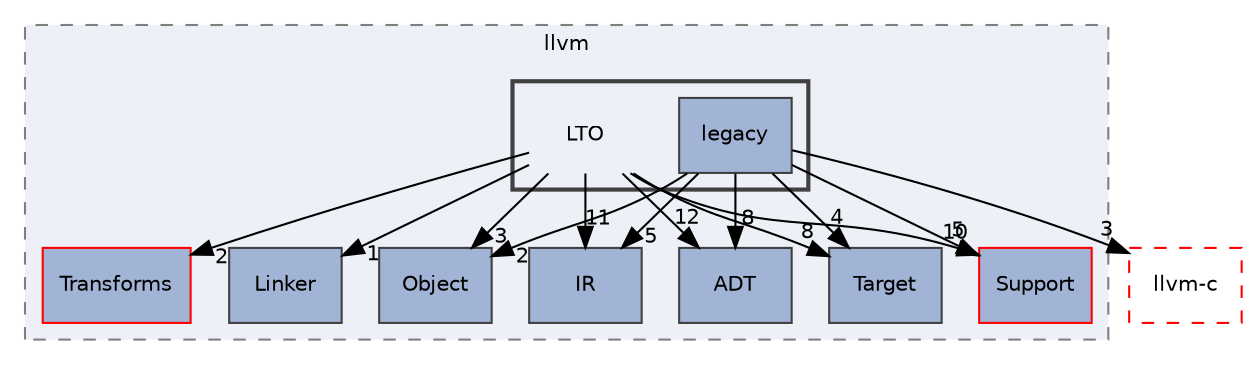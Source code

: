 digraph "include/llvm/LTO"
{
 // LATEX_PDF_SIZE
  bgcolor="transparent";
  edge [fontname="Helvetica",fontsize="10",labelfontname="Helvetica",labelfontsize="10"];
  node [fontname="Helvetica",fontsize="10",shape="box"];
  compound=true
  subgraph clusterdir_dcde91663b8816e1e2311938ccd8f690 {
    graph [ bgcolor="#edf0f7", pencolor="grey50", style="filled,dashed,", label="llvm", fontname="Helvetica", fontsize="10", URL="dir_dcde91663b8816e1e2311938ccd8f690.html"]
  dir_076470912d841fe7e158a4642e2b685c [label="Linker", style="filled,", fillcolor="#a2b4d6", color="grey25", URL="dir_076470912d841fe7e158a4642e2b685c.html"];
  dir_32453792af2ba70c54e3ccae3a790d1b [label="ADT", style="filled,", fillcolor="#a2b4d6", color="grey25", URL="dir_32453792af2ba70c54e3ccae3a790d1b.html"];
  dir_5625ec55672b6ae9c183a884d9f7b761 [label="Transforms", style="filled,", fillcolor="#a2b4d6", color="red", URL="dir_5625ec55672b6ae9c183a884d9f7b761.html"];
  dir_93bbf26a6ebee48bd39196855fde3e19 [label="Target", style="filled,", fillcolor="#a2b4d6", color="grey25", URL="dir_93bbf26a6ebee48bd39196855fde3e19.html"];
  dir_ae1e398ac700924fa434b51c248a5531 [label="Support", style="filled,", fillcolor="#a2b4d6", color="red", URL="dir_ae1e398ac700924fa434b51c248a5531.html"];
  dir_b21276aa901501839874154d4047f901 [label="Object", style="filled,", fillcolor="#a2b4d6", color="grey25", URL="dir_b21276aa901501839874154d4047f901.html"];
  dir_c3e93f23a4a31c717998b98ce143b7c0 [label="IR", style="filled,", fillcolor="#a2b4d6", color="grey25", URL="dir_c3e93f23a4a31c717998b98ce143b7c0.html"];
  subgraph clusterdir_cc522023cc5493cf2b50d74d7c9ccff5 {
    graph [ bgcolor="#edf0f7", pencolor="grey25", style="filled,bold,", label="", fontname="Helvetica", fontsize="10", URL="dir_cc522023cc5493cf2b50d74d7c9ccff5.html"]
    dir_cc522023cc5493cf2b50d74d7c9ccff5 [shape=plaintext, label="LTO"];
  dir_0205f525a855998e8e5978b4c280f48e [label="legacy", style="filled,", fillcolor="#a2b4d6", color="grey25", URL="dir_0205f525a855998e8e5978b4c280f48e.html"];
  }
  }
  dir_db1e4f1ef1b4536ff54becd23c94e664 [label="llvm-c", style="dashed,", fillcolor="#edf0f7", color="red", URL="dir_db1e4f1ef1b4536ff54becd23c94e664.html"];
  dir_cc522023cc5493cf2b50d74d7c9ccff5->dir_076470912d841fe7e158a4642e2b685c [headlabel="1", labeldistance=1.5 headhref="dir_000110_000102.html"];
  dir_cc522023cc5493cf2b50d74d7c9ccff5->dir_32453792af2ba70c54e3ccae3a790d1b [headlabel="12", labeldistance=1.5 headhref="dir_000110_000001.html"];
  dir_cc522023cc5493cf2b50d74d7c9ccff5->dir_5625ec55672b6ae9c183a884d9f7b761 [headlabel="2", labeldistance=1.5 headhref="dir_000110_000220.html"];
  dir_cc522023cc5493cf2b50d74d7c9ccff5->dir_93bbf26a6ebee48bd39196855fde3e19 [headlabel="8", labeldistance=1.5 headhref="dir_000110_000192.html"];
  dir_cc522023cc5493cf2b50d74d7c9ccff5->dir_ae1e398ac700924fa434b51c248a5531 [headlabel="10", labeldistance=1.5 headhref="dir_000110_000182.html"];
  dir_cc522023cc5493cf2b50d74d7c9ccff5->dir_b21276aa901501839874154d4047f901 [headlabel="3", labeldistance=1.5 headhref="dir_000110_000151.html"];
  dir_cc522023cc5493cf2b50d74d7c9ccff5->dir_c3e93f23a4a31c717998b98ce143b7c0 [headlabel="11", labeldistance=1.5 headhref="dir_000110_000091.html"];
  dir_0205f525a855998e8e5978b4c280f48e->dir_32453792af2ba70c54e3ccae3a790d1b [headlabel="8", labeldistance=1.5 headhref="dir_000098_000001.html"];
  dir_0205f525a855998e8e5978b4c280f48e->dir_93bbf26a6ebee48bd39196855fde3e19 [headlabel="4", labeldistance=1.5 headhref="dir_000098_000192.html"];
  dir_0205f525a855998e8e5978b4c280f48e->dir_ae1e398ac700924fa434b51c248a5531 [headlabel="5", labeldistance=1.5 headhref="dir_000098_000182.html"];
  dir_0205f525a855998e8e5978b4c280f48e->dir_b21276aa901501839874154d4047f901 [headlabel="2", labeldistance=1.5 headhref="dir_000098_000151.html"];
  dir_0205f525a855998e8e5978b4c280f48e->dir_c3e93f23a4a31c717998b98ce143b7c0 [headlabel="5", labeldistance=1.5 headhref="dir_000098_000091.html"];
  dir_0205f525a855998e8e5978b4c280f48e->dir_db1e4f1ef1b4536ff54becd23c94e664 [headlabel="3", labeldistance=1.5 headhref="dir_000098_000105.html"];
}
